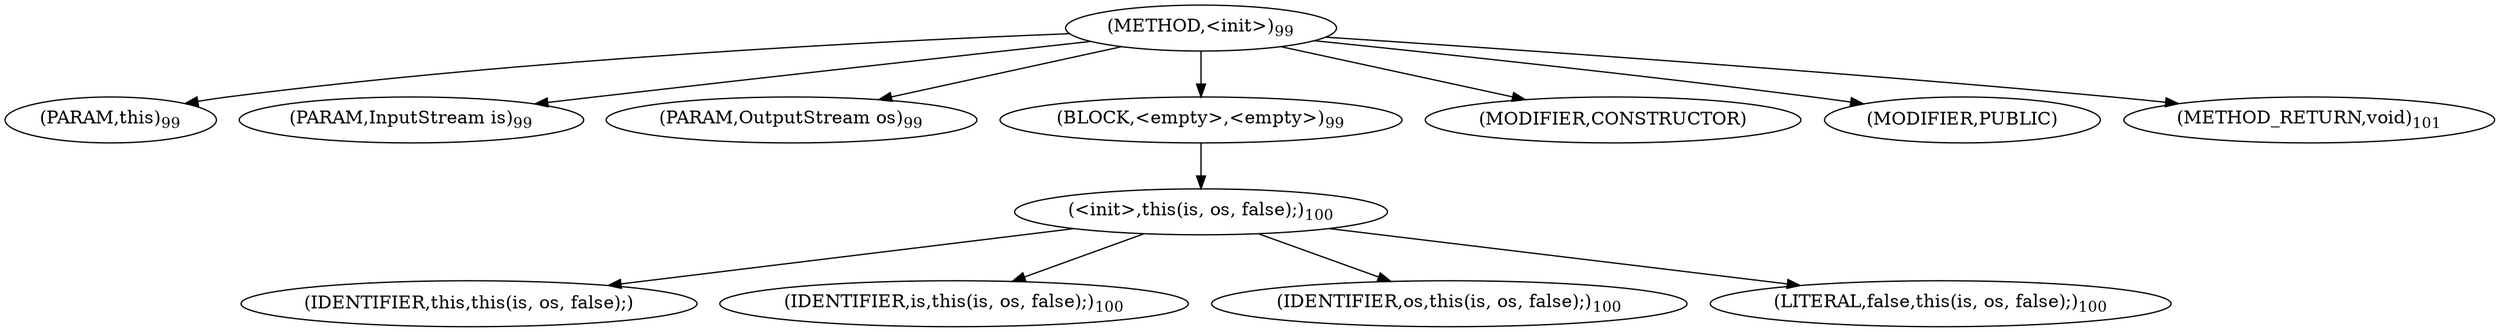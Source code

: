 digraph "&lt;init&gt;" {  
"63" [label = <(METHOD,&lt;init&gt;)<SUB>99</SUB>> ]
"8" [label = <(PARAM,this)<SUB>99</SUB>> ]
"64" [label = <(PARAM,InputStream is)<SUB>99</SUB>> ]
"65" [label = <(PARAM,OutputStream os)<SUB>99</SUB>> ]
"66" [label = <(BLOCK,&lt;empty&gt;,&lt;empty&gt;)<SUB>99</SUB>> ]
"67" [label = <(&lt;init&gt;,this(is, os, false);)<SUB>100</SUB>> ]
"7" [label = <(IDENTIFIER,this,this(is, os, false);)> ]
"68" [label = <(IDENTIFIER,is,this(is, os, false);)<SUB>100</SUB>> ]
"69" [label = <(IDENTIFIER,os,this(is, os, false);)<SUB>100</SUB>> ]
"70" [label = <(LITERAL,false,this(is, os, false);)<SUB>100</SUB>> ]
"71" [label = <(MODIFIER,CONSTRUCTOR)> ]
"72" [label = <(MODIFIER,PUBLIC)> ]
"73" [label = <(METHOD_RETURN,void)<SUB>101</SUB>> ]
  "63" -> "8" 
  "63" -> "64" 
  "63" -> "65" 
  "63" -> "66" 
  "63" -> "71" 
  "63" -> "72" 
  "63" -> "73" 
  "66" -> "67" 
  "67" -> "7" 
  "67" -> "68" 
  "67" -> "69" 
  "67" -> "70" 
}
